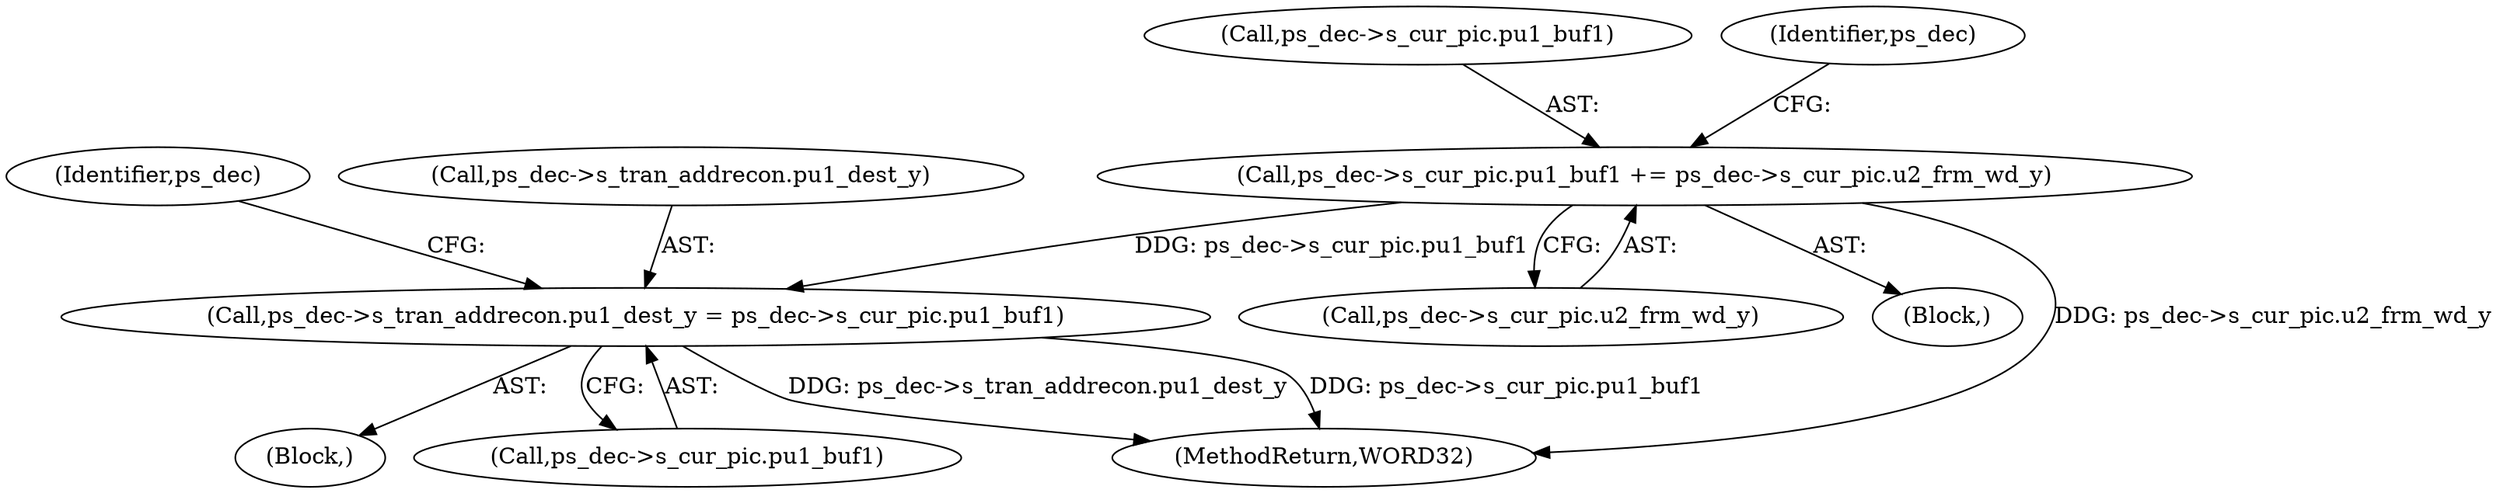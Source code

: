 digraph "0_Android_f634481e940421020e52f511c1fb34aac1db4b2f@pointer" {
"1001252" [label="(Call,ps_dec->s_cur_pic.pu1_buf1 += ps_dec->s_cur_pic.u2_frm_wd_y)"];
"1001796" [label="(Call,ps_dec->s_tran_addrecon.pu1_dest_y = ps_dec->s_cur_pic.pu1_buf1)"];
"1001252" [label="(Call,ps_dec->s_cur_pic.pu1_buf1 += ps_dec->s_cur_pic.u2_frm_wd_y)"];
"1001737" [label="(Block,)"];
"1001258" [label="(Call,ps_dec->s_cur_pic.u2_frm_wd_y)"];
"1001248" [label="(Block,)"];
"1001253" [label="(Call,ps_dec->s_cur_pic.pu1_buf1)"];
"1001266" [label="(Identifier,ps_dec)"];
"1001810" [label="(Identifier,ps_dec)"];
"1001802" [label="(Call,ps_dec->s_cur_pic.pu1_buf1)"];
"1001797" [label="(Call,ps_dec->s_tran_addrecon.pu1_dest_y)"];
"1002154" [label="(MethodReturn,WORD32)"];
"1001796" [label="(Call,ps_dec->s_tran_addrecon.pu1_dest_y = ps_dec->s_cur_pic.pu1_buf1)"];
"1001252" -> "1001248"  [label="AST: "];
"1001252" -> "1001258"  [label="CFG: "];
"1001253" -> "1001252"  [label="AST: "];
"1001258" -> "1001252"  [label="AST: "];
"1001266" -> "1001252"  [label="CFG: "];
"1001252" -> "1002154"  [label="DDG: ps_dec->s_cur_pic.u2_frm_wd_y"];
"1001252" -> "1001796"  [label="DDG: ps_dec->s_cur_pic.pu1_buf1"];
"1001796" -> "1001737"  [label="AST: "];
"1001796" -> "1001802"  [label="CFG: "];
"1001797" -> "1001796"  [label="AST: "];
"1001802" -> "1001796"  [label="AST: "];
"1001810" -> "1001796"  [label="CFG: "];
"1001796" -> "1002154"  [label="DDG: ps_dec->s_tran_addrecon.pu1_dest_y"];
"1001796" -> "1002154"  [label="DDG: ps_dec->s_cur_pic.pu1_buf1"];
}
